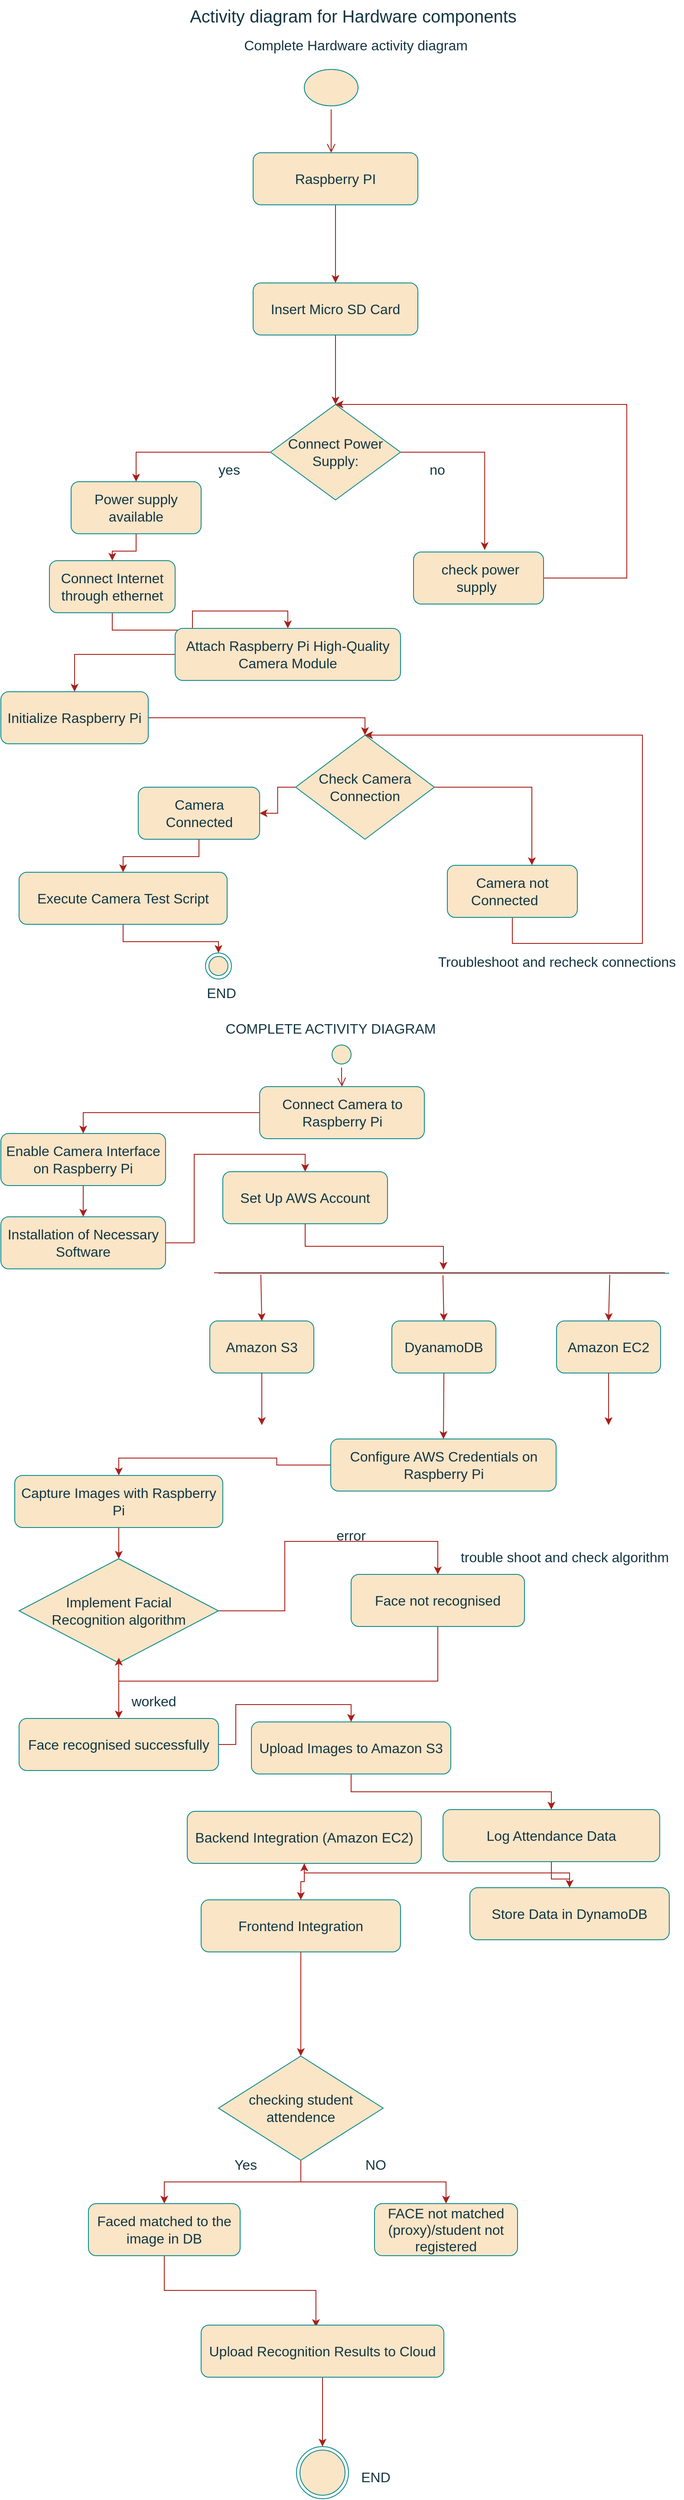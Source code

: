 <mxfile version="22.1.21" type="device">
  <diagram name="Page-1" id="PKnbfGDvdImAzm3Tz3j7">
    <mxGraphModel dx="1036" dy="606" grid="0" gridSize="10" guides="1" tooltips="1" connect="1" arrows="1" fold="1" page="1" pageScale="1" pageWidth="827" pageHeight="1169" background="#ffffff" math="0" shadow="0">
      <root>
        <mxCell id="0" />
        <mxCell id="1" parent="0" />
        <mxCell id="D8XOkA7cvgEgh_rD4I0m-1" value="" style="ellipse;html=1;shape=startState;fillColor=#FAE5C7;strokeColor=#0F8B8D;labelBackgroundColor=none;fontColor=#143642;fontFamily=Helvetica;fontSize=16;" parent="1" vertex="1">
          <mxGeometry x="374" y="76" width="70" height="50" as="geometry" />
        </mxCell>
        <mxCell id="D8XOkA7cvgEgh_rD4I0m-2" value="" style="edgeStyle=orthogonalEdgeStyle;html=1;verticalAlign=bottom;endArrow=open;endSize=8;strokeColor=#A8201A;rounded=0;labelBackgroundColor=none;fontColor=default;fontFamily=Helvetica;fontSize=16;" parent="1" source="D8XOkA7cvgEgh_rD4I0m-1" edge="1">
          <mxGeometry relative="1" as="geometry">
            <mxPoint x="409" y="176" as="targetPoint" />
          </mxGeometry>
        </mxCell>
        <mxCell id="D8XOkA7cvgEgh_rD4I0m-3" value="&lt;font style=&quot;font-size: 20px;&quot;&gt;Activity diagram for Hardware components&lt;/font&gt;" style="text;html=1;align=center;verticalAlign=middle;resizable=0;points=[];autosize=1;strokeColor=none;fillColor=none;labelBackgroundColor=none;fontColor=#143642;fontFamily=Helvetica;fontSize=16;" parent="1" vertex="1">
          <mxGeometry x="236.5" width="395" height="36" as="geometry" />
        </mxCell>
        <mxCell id="D8XOkA7cvgEgh_rD4I0m-6" style="edgeStyle=orthogonalEdgeStyle;rounded=0;orthogonalLoop=1;jettySize=auto;html=1;entryX=0.5;entryY=0;entryDx=0;entryDy=0;labelBackgroundColor=none;strokeColor=#A8201A;fontColor=default;fontFamily=Helvetica;fontSize=16;" parent="1" source="D8XOkA7cvgEgh_rD4I0m-4" target="D8XOkA7cvgEgh_rD4I0m-5" edge="1">
          <mxGeometry relative="1" as="geometry" />
        </mxCell>
        <mxCell id="D8XOkA7cvgEgh_rD4I0m-4" value="Raspberry PI" style="rounded=1;whiteSpace=wrap;html=1;labelBackgroundColor=none;fillColor=#FAE5C7;strokeColor=#0F8B8D;fontColor=#143642;fontFamily=Helvetica;fontSize=16;" parent="1" vertex="1">
          <mxGeometry x="319" y="176" width="190" height="60" as="geometry" />
        </mxCell>
        <mxCell id="D8XOkA7cvgEgh_rD4I0m-8" style="edgeStyle=orthogonalEdgeStyle;rounded=0;orthogonalLoop=1;jettySize=auto;html=1;entryX=0.5;entryY=0;entryDx=0;entryDy=0;labelBackgroundColor=none;strokeColor=#A8201A;fontColor=default;fontFamily=Helvetica;fontSize=16;" parent="1" source="D8XOkA7cvgEgh_rD4I0m-5" target="D8XOkA7cvgEgh_rD4I0m-9" edge="1">
          <mxGeometry relative="1" as="geometry">
            <mxPoint x="414" y="456" as="targetPoint" />
          </mxGeometry>
        </mxCell>
        <mxCell id="D8XOkA7cvgEgh_rD4I0m-5" value="Insert Micro SD Card" style="rounded=1;whiteSpace=wrap;html=1;labelBackgroundColor=none;fillColor=#FAE5C7;strokeColor=#0F8B8D;fontColor=#143642;fontFamily=Helvetica;fontSize=16;" parent="1" vertex="1">
          <mxGeometry x="319" y="326" width="190" height="60" as="geometry" />
        </mxCell>
        <mxCell id="D8XOkA7cvgEgh_rD4I0m-12" style="edgeStyle=orthogonalEdgeStyle;rounded=0;orthogonalLoop=1;jettySize=auto;html=1;entryX=0.5;entryY=0;entryDx=0;entryDy=0;labelBackgroundColor=none;strokeColor=#A8201A;fontColor=default;fontFamily=Helvetica;fontSize=16;" parent="1" source="D8XOkA7cvgEgh_rD4I0m-9" target="D8XOkA7cvgEgh_rD4I0m-10" edge="1">
          <mxGeometry relative="1" as="geometry">
            <mxPoint x="229" y="626" as="targetPoint" />
          </mxGeometry>
        </mxCell>
        <mxCell id="D8XOkA7cvgEgh_rD4I0m-13" style="edgeStyle=orthogonalEdgeStyle;rounded=0;orthogonalLoop=1;jettySize=auto;html=1;entryX=0.547;entryY=-0.037;entryDx=0;entryDy=0;entryPerimeter=0;labelBackgroundColor=none;strokeColor=#A8201A;fontColor=default;fontFamily=Helvetica;fontSize=16;" parent="1" source="D8XOkA7cvgEgh_rD4I0m-9" target="D8XOkA7cvgEgh_rD4I0m-11" edge="1">
          <mxGeometry relative="1" as="geometry" />
        </mxCell>
        <mxCell id="D8XOkA7cvgEgh_rD4I0m-9" value="Connect Power Supply:" style="rhombus;whiteSpace=wrap;html=1;labelBackgroundColor=none;fillColor=#FAE5C7;strokeColor=#0F8B8D;fontColor=#143642;fontFamily=Helvetica;fontSize=16;" parent="1" vertex="1">
          <mxGeometry x="339" y="466" width="150" height="110" as="geometry" />
        </mxCell>
        <mxCell id="D8XOkA7cvgEgh_rD4I0m-17" style="edgeStyle=orthogonalEdgeStyle;rounded=0;orthogonalLoop=1;jettySize=auto;html=1;entryX=0.5;entryY=0;entryDx=0;entryDy=0;labelBackgroundColor=none;strokeColor=#A8201A;fontColor=default;fontFamily=Helvetica;fontSize=16;" parent="1" source="D8XOkA7cvgEgh_rD4I0m-10" target="D8XOkA7cvgEgh_rD4I0m-16" edge="1">
          <mxGeometry relative="1" as="geometry" />
        </mxCell>
        <mxCell id="D8XOkA7cvgEgh_rD4I0m-10" value="Power supply available" style="rounded=1;whiteSpace=wrap;html=1;labelBackgroundColor=none;fillColor=#FAE5C7;strokeColor=#0F8B8D;fontColor=#143642;fontFamily=Helvetica;fontSize=16;" parent="1" vertex="1">
          <mxGeometry x="109" y="555" width="150" height="60" as="geometry" />
        </mxCell>
        <mxCell id="D8XOkA7cvgEgh_rD4I0m-18" style="edgeStyle=orthogonalEdgeStyle;rounded=0;orthogonalLoop=1;jettySize=auto;html=1;entryX=0.5;entryY=0;entryDx=0;entryDy=0;labelBackgroundColor=none;strokeColor=#A8201A;fontColor=default;fontFamily=Helvetica;fontSize=16;" parent="1" source="D8XOkA7cvgEgh_rD4I0m-11" target="D8XOkA7cvgEgh_rD4I0m-9" edge="1">
          <mxGeometry relative="1" as="geometry">
            <mxPoint x="749" y="396" as="targetPoint" />
            <Array as="points">
              <mxPoint x="750" y="666" />
              <mxPoint x="750" y="466" />
            </Array>
          </mxGeometry>
        </mxCell>
        <mxCell id="D8XOkA7cvgEgh_rD4I0m-11" value="&amp;nbsp;check power supply&amp;nbsp;" style="rounded=1;whiteSpace=wrap;html=1;labelBackgroundColor=none;fillColor=#FAE5C7;strokeColor=#0F8B8D;fontColor=#143642;fontFamily=Helvetica;fontSize=16;" parent="1" vertex="1">
          <mxGeometry x="504" y="636" width="150" height="60" as="geometry" />
        </mxCell>
        <mxCell id="D8XOkA7cvgEgh_rD4I0m-14" value="yes" style="text;html=1;align=center;verticalAlign=middle;resizable=0;points=[];autosize=1;strokeColor=none;fillColor=none;labelBackgroundColor=none;fontColor=#143642;fontFamily=Helvetica;fontSize=16;" parent="1" vertex="1">
          <mxGeometry x="269" y="525" width="43" height="31" as="geometry" />
        </mxCell>
        <mxCell id="D8XOkA7cvgEgh_rD4I0m-15" value="no" style="text;html=1;align=center;verticalAlign=middle;resizable=0;points=[];autosize=1;strokeColor=none;fillColor=none;labelBackgroundColor=none;fontColor=#143642;fontFamily=Helvetica;fontSize=16;" parent="1" vertex="1">
          <mxGeometry x="513" y="525" width="36" height="31" as="geometry" />
        </mxCell>
        <mxCell id="D8XOkA7cvgEgh_rD4I0m-20" style="edgeStyle=orthogonalEdgeStyle;rounded=0;orthogonalLoop=1;jettySize=auto;html=1;entryX=0.5;entryY=0;entryDx=0;entryDy=0;labelBackgroundColor=none;strokeColor=#A8201A;fontColor=default;fontFamily=Helvetica;fontSize=16;" parent="1" source="D8XOkA7cvgEgh_rD4I0m-16" target="D8XOkA7cvgEgh_rD4I0m-19" edge="1">
          <mxGeometry relative="1" as="geometry" />
        </mxCell>
        <mxCell id="D8XOkA7cvgEgh_rD4I0m-16" value="Connect Internet through ethernet" style="rounded=1;whiteSpace=wrap;html=1;labelBackgroundColor=none;fillColor=#FAE5C7;strokeColor=#0F8B8D;fontColor=#143642;fontFamily=Helvetica;fontSize=16;" parent="1" vertex="1">
          <mxGeometry x="84" y="646" width="145" height="60" as="geometry" />
        </mxCell>
        <mxCell id="D8XOkA7cvgEgh_rD4I0m-22" style="edgeStyle=orthogonalEdgeStyle;rounded=0;orthogonalLoop=1;jettySize=auto;html=1;labelBackgroundColor=none;strokeColor=#A8201A;fontColor=default;fontFamily=Helvetica;fontSize=16;" parent="1" source="D8XOkA7cvgEgh_rD4I0m-19" target="D8XOkA7cvgEgh_rD4I0m-21" edge="1">
          <mxGeometry relative="1" as="geometry" />
        </mxCell>
        <mxCell id="D8XOkA7cvgEgh_rD4I0m-19" value="Attach Raspberry Pi High-Quality Camera Module" style="rounded=1;whiteSpace=wrap;html=1;labelBackgroundColor=none;fillColor=#FAE5C7;strokeColor=#0F8B8D;fontColor=#143642;fontFamily=Helvetica;fontSize=16;" parent="1" vertex="1">
          <mxGeometry x="229" y="724" width="260" height="60" as="geometry" />
        </mxCell>
        <mxCell id="D8XOkA7cvgEgh_rD4I0m-24" style="edgeStyle=orthogonalEdgeStyle;rounded=0;orthogonalLoop=1;jettySize=auto;html=1;entryX=0.5;entryY=0;entryDx=0;entryDy=0;labelBackgroundColor=none;strokeColor=#A8201A;fontColor=default;fontFamily=Helvetica;fontSize=16;" parent="1" source="D8XOkA7cvgEgh_rD4I0m-21" target="D8XOkA7cvgEgh_rD4I0m-23" edge="1">
          <mxGeometry relative="1" as="geometry" />
        </mxCell>
        <mxCell id="D8XOkA7cvgEgh_rD4I0m-21" value="Initialize Raspberry Pi" style="rounded=1;whiteSpace=wrap;html=1;labelBackgroundColor=none;fillColor=#FAE5C7;strokeColor=#0F8B8D;fontColor=#143642;fontFamily=Helvetica;fontSize=16;" parent="1" vertex="1">
          <mxGeometry x="28" y="797" width="170" height="60" as="geometry" />
        </mxCell>
        <mxCell id="D8XOkA7cvgEgh_rD4I0m-27" style="edgeStyle=orthogonalEdgeStyle;rounded=0;orthogonalLoop=1;jettySize=auto;html=1;labelBackgroundColor=none;strokeColor=#A8201A;fontColor=default;fontFamily=Helvetica;fontSize=16;" parent="1" source="D8XOkA7cvgEgh_rD4I0m-23" target="D8XOkA7cvgEgh_rD4I0m-25" edge="1">
          <mxGeometry relative="1" as="geometry" />
        </mxCell>
        <mxCell id="D8XOkA7cvgEgh_rD4I0m-28" style="edgeStyle=orthogonalEdgeStyle;rounded=0;orthogonalLoop=1;jettySize=auto;html=1;entryX=0.65;entryY=-0.003;entryDx=0;entryDy=0;entryPerimeter=0;labelBackgroundColor=none;strokeColor=#A8201A;fontColor=default;fontFamily=Helvetica;fontSize=16;" parent="1" source="D8XOkA7cvgEgh_rD4I0m-23" target="D8XOkA7cvgEgh_rD4I0m-26" edge="1">
          <mxGeometry relative="1" as="geometry" />
        </mxCell>
        <mxCell id="D8XOkA7cvgEgh_rD4I0m-23" value="Check Camera Connection" style="rhombus;whiteSpace=wrap;html=1;labelBackgroundColor=none;fillColor=#FAE5C7;strokeColor=#0F8B8D;fontColor=#143642;fontFamily=Helvetica;fontSize=16;" parent="1" vertex="1">
          <mxGeometry x="368" y="847" width="160" height="120" as="geometry" />
        </mxCell>
        <mxCell id="D8XOkA7cvgEgh_rD4I0m-32" style="edgeStyle=orthogonalEdgeStyle;rounded=0;orthogonalLoop=1;jettySize=auto;html=1;entryX=0.5;entryY=0;entryDx=0;entryDy=0;labelBackgroundColor=none;strokeColor=#A8201A;fontColor=default;fontFamily=Helvetica;fontSize=16;" parent="1" source="D8XOkA7cvgEgh_rD4I0m-25" target="D8XOkA7cvgEgh_rD4I0m-31" edge="1">
          <mxGeometry relative="1" as="geometry" />
        </mxCell>
        <mxCell id="D8XOkA7cvgEgh_rD4I0m-25" value="Camera Connected" style="rounded=1;whiteSpace=wrap;html=1;labelBackgroundColor=none;fillColor=#FAE5C7;strokeColor=#0F8B8D;fontColor=#143642;fontFamily=Helvetica;fontSize=16;" parent="1" vertex="1">
          <mxGeometry x="186.5" y="907" width="140" height="60" as="geometry" />
        </mxCell>
        <mxCell id="D8XOkA7cvgEgh_rD4I0m-29" style="edgeStyle=orthogonalEdgeStyle;rounded=0;orthogonalLoop=1;jettySize=auto;html=1;entryX=0.5;entryY=0;entryDx=0;entryDy=0;exitX=1;exitY=0.5;exitDx=0;exitDy=0;labelBackgroundColor=none;strokeColor=#A8201A;fontColor=default;fontFamily=Helvetica;fontSize=16;" parent="1" source="D8XOkA7cvgEgh_rD4I0m-26" target="D8XOkA7cvgEgh_rD4I0m-23" edge="1">
          <mxGeometry relative="1" as="geometry">
            <mxPoint x="758" y="897" as="targetPoint" />
            <Array as="points">
              <mxPoint x="618" y="1027" />
              <mxPoint x="618" y="1087" />
              <mxPoint x="768" y="1087" />
              <mxPoint x="768" y="847" />
            </Array>
          </mxGeometry>
        </mxCell>
        <mxCell id="D8XOkA7cvgEgh_rD4I0m-26" value="Camera not Connected&lt;span style=&quot;font-size: 16px;&quot;&gt;&lt;span style=&quot;white-space: pre; font-size: 16px;&quot;&gt;&amp;nbsp;&amp;nbsp;&amp;nbsp;&amp;nbsp;&lt;/span&gt;&lt;/span&gt;" style="rounded=1;whiteSpace=wrap;html=1;labelBackgroundColor=none;fillColor=#FAE5C7;strokeColor=#0F8B8D;fontColor=#143642;fontFamily=Helvetica;fontSize=16;" parent="1" vertex="1">
          <mxGeometry x="543" y="997" width="150" height="60" as="geometry" />
        </mxCell>
        <mxCell id="D8XOkA7cvgEgh_rD4I0m-30" value="Troubleshoot and recheck connections" style="text;html=1;align=center;verticalAlign=middle;resizable=0;points=[];autosize=1;strokeColor=none;fillColor=none;labelBackgroundColor=none;fontColor=#143642;fontFamily=Helvetica;fontSize=16;" parent="1" vertex="1">
          <mxGeometry x="523" y="1092" width="292" height="31" as="geometry" />
        </mxCell>
        <mxCell id="D8XOkA7cvgEgh_rD4I0m-34" style="edgeStyle=orthogonalEdgeStyle;rounded=0;orthogonalLoop=1;jettySize=auto;html=1;entryX=0.5;entryY=0;entryDx=0;entryDy=0;labelBackgroundColor=none;strokeColor=#A8201A;fontColor=default;fontFamily=Helvetica;fontSize=16;" parent="1" source="D8XOkA7cvgEgh_rD4I0m-31" target="D8XOkA7cvgEgh_rD4I0m-33" edge="1">
          <mxGeometry relative="1" as="geometry" />
        </mxCell>
        <mxCell id="D8XOkA7cvgEgh_rD4I0m-31" value="Execute Camera Test Script" style="rounded=1;whiteSpace=wrap;html=1;labelBackgroundColor=none;fillColor=#FAE5C7;strokeColor=#0F8B8D;fontColor=#143642;fontFamily=Helvetica;fontSize=16;" parent="1" vertex="1">
          <mxGeometry x="49" y="1005" width="240" height="60" as="geometry" />
        </mxCell>
        <mxCell id="D8XOkA7cvgEgh_rD4I0m-33" value="" style="ellipse;html=1;shape=endState;fillColor=#FAE5C7;strokeColor=#0F8B8D;labelBackgroundColor=none;fontColor=#143642;fontFamily=Helvetica;fontSize=16;" parent="1" vertex="1">
          <mxGeometry x="264" y="1098" width="30" height="30" as="geometry" />
        </mxCell>
        <mxCell id="D8XOkA7cvgEgh_rD4I0m-35" value="END" style="text;html=1;align=center;verticalAlign=middle;resizable=0;points=[];autosize=1;strokeColor=none;fillColor=none;labelBackgroundColor=none;fontColor=#143642;fontFamily=Helvetica;fontSize=16;" parent="1" vertex="1">
          <mxGeometry x="256" y="1128" width="52" height="31" as="geometry" />
        </mxCell>
        <mxCell id="D8XOkA7cvgEgh_rD4I0m-37" value="Complete Hardware activity diagram&lt;br style=&quot;font-size: 16px;&quot;&gt;" style="text;html=1;align=center;verticalAlign=middle;resizable=0;points=[];autosize=1;strokeColor=none;fillColor=none;labelBackgroundColor=none;fontColor=#143642;fontFamily=Helvetica;fontSize=16;" parent="1" vertex="1">
          <mxGeometry x="299" y="36" width="276" height="31" as="geometry" />
        </mxCell>
        <mxCell id="D8XOkA7cvgEgh_rD4I0m-39" value="&lt;font style=&quot;font-size: 16px;&quot;&gt;COMPLETE ACTIVITY DIAGRAM&lt;/font&gt;" style="text;html=1;align=center;verticalAlign=middle;resizable=0;points=[];autosize=1;strokeColor=none;fillColor=none;labelBackgroundColor=none;fontColor=#143642;fontFamily=Helvetica;fontSize=16;" parent="1" vertex="1">
          <mxGeometry x="278" y="1169" width="260" height="31" as="geometry" />
        </mxCell>
        <mxCell id="D8XOkA7cvgEgh_rD4I0m-41" value="" style="ellipse;html=1;shape=startState;fillColor=#FAE5C7;strokeColor=#0F8B8D;labelBackgroundColor=none;fontColor=#143642;fontFamily=Helvetica;fontSize=16;" parent="1" vertex="1">
          <mxGeometry x="406" y="1200" width="30" height="30" as="geometry" />
        </mxCell>
        <mxCell id="D8XOkA7cvgEgh_rD4I0m-42" value="" style="edgeStyle=orthogonalEdgeStyle;html=1;verticalAlign=bottom;endArrow=open;endSize=8;strokeColor=#A8201A;rounded=0;entryX=0.5;entryY=0;entryDx=0;entryDy=0;labelBackgroundColor=none;fontColor=default;fontFamily=Helvetica;fontSize=16;" parent="1" source="D8XOkA7cvgEgh_rD4I0m-41" target="D8XOkA7cvgEgh_rD4I0m-46" edge="1">
          <mxGeometry relative="1" as="geometry">
            <mxPoint x="421" y="1290" as="targetPoint" />
          </mxGeometry>
        </mxCell>
        <mxCell id="D8XOkA7cvgEgh_rD4I0m-48" style="edgeStyle=orthogonalEdgeStyle;rounded=0;orthogonalLoop=1;jettySize=auto;html=1;entryX=0.5;entryY=0;entryDx=0;entryDy=0;labelBackgroundColor=none;strokeColor=#A8201A;fontColor=default;fontFamily=Helvetica;fontSize=16;" parent="1" source="D8XOkA7cvgEgh_rD4I0m-46" target="D8XOkA7cvgEgh_rD4I0m-47" edge="1">
          <mxGeometry relative="1" as="geometry" />
        </mxCell>
        <mxCell id="D8XOkA7cvgEgh_rD4I0m-46" value="Connect Camera to Raspberry Pi" style="rounded=1;whiteSpace=wrap;html=1;labelBackgroundColor=none;fillColor=#FAE5C7;strokeColor=#0F8B8D;fontColor=#143642;fontFamily=Helvetica;fontSize=16;" parent="1" vertex="1">
          <mxGeometry x="326.5" y="1252" width="190" height="60" as="geometry" />
        </mxCell>
        <mxCell id="D8XOkA7cvgEgh_rD4I0m-50" style="edgeStyle=orthogonalEdgeStyle;rounded=0;orthogonalLoop=1;jettySize=auto;html=1;entryX=0.5;entryY=0;entryDx=0;entryDy=0;labelBackgroundColor=none;strokeColor=#A8201A;fontColor=default;fontFamily=Helvetica;fontSize=16;" parent="1" source="D8XOkA7cvgEgh_rD4I0m-47" target="D8XOkA7cvgEgh_rD4I0m-49" edge="1">
          <mxGeometry relative="1" as="geometry" />
        </mxCell>
        <mxCell id="D8XOkA7cvgEgh_rD4I0m-47" value="Enable Camera Interface on Raspberry Pi" style="rounded=1;whiteSpace=wrap;html=1;labelBackgroundColor=none;fillColor=#FAE5C7;strokeColor=#0F8B8D;fontColor=#143642;fontFamily=Helvetica;fontSize=16;" parent="1" vertex="1">
          <mxGeometry x="28" y="1306" width="190" height="60" as="geometry" />
        </mxCell>
        <mxCell id="D8XOkA7cvgEgh_rD4I0m-52" style="edgeStyle=orthogonalEdgeStyle;rounded=0;orthogonalLoop=1;jettySize=auto;html=1;entryX=0.5;entryY=0;entryDx=0;entryDy=0;labelBackgroundColor=none;strokeColor=#A8201A;fontColor=default;fontFamily=Helvetica;fontSize=16;" parent="1" source="D8XOkA7cvgEgh_rD4I0m-49" target="D8XOkA7cvgEgh_rD4I0m-51" edge="1">
          <mxGeometry relative="1" as="geometry" />
        </mxCell>
        <mxCell id="D8XOkA7cvgEgh_rD4I0m-49" value="Installation of Necessary Software" style="rounded=1;whiteSpace=wrap;html=1;labelBackgroundColor=none;fillColor=#FAE5C7;strokeColor=#0F8B8D;fontColor=#143642;fontFamily=Helvetica;fontSize=16;" parent="1" vertex="1">
          <mxGeometry x="28" y="1402" width="190" height="60" as="geometry" />
        </mxCell>
        <mxCell id="D8XOkA7cvgEgh_rD4I0m-57" style="edgeStyle=orthogonalEdgeStyle;rounded=0;orthogonalLoop=1;jettySize=auto;html=1;entryX=0.499;entryY=0.1;entryDx=0;entryDy=0;entryPerimeter=0;labelBackgroundColor=none;strokeColor=#A8201A;fontColor=default;fontFamily=Helvetica;fontSize=16;" parent="1" source="D8XOkA7cvgEgh_rD4I0m-51" target="D8XOkA7cvgEgh_rD4I0m-56" edge="1">
          <mxGeometry relative="1" as="geometry" />
        </mxCell>
        <mxCell id="D8XOkA7cvgEgh_rD4I0m-51" value="Set Up AWS Account" style="rounded=1;whiteSpace=wrap;html=1;labelBackgroundColor=none;fillColor=#FAE5C7;strokeColor=#0F8B8D;fontColor=#143642;fontFamily=Helvetica;fontSize=16;" parent="1" vertex="1">
          <mxGeometry x="284" y="1350" width="190" height="60" as="geometry" />
        </mxCell>
        <mxCell id="D8XOkA7cvgEgh_rD4I0m-56" value="" style="line;strokeWidth=1;rotatable=0;dashed=0;labelPosition=right;align=left;verticalAlign=middle;spacingTop=0;spacingLeft=6;points=[];portConstraint=eastwest;labelBackgroundColor=none;fillColor=#FAE5C7;strokeColor=#0F8B8D;fontColor=#143642;fontFamily=Helvetica;fontSize=16;" parent="1" vertex="1">
          <mxGeometry x="279" y="1462" width="520" height="10" as="geometry" />
        </mxCell>
        <mxCell id="D8XOkA7cvgEgh_rD4I0m-58" value="" style="endArrow=classic;html=1;rounded=0;exitX=0.094;exitY=0.66;exitDx=0;exitDy=0;exitPerimeter=0;labelBackgroundColor=none;strokeColor=#A8201A;fontColor=default;fontFamily=Helvetica;fontSize=16;" parent="1" source="D8XOkA7cvgEgh_rD4I0m-56" edge="1">
          <mxGeometry width="50" height="50" relative="1" as="geometry">
            <mxPoint x="269" y="1572" as="sourcePoint" />
            <mxPoint x="329" y="1522" as="targetPoint" />
          </mxGeometry>
        </mxCell>
        <mxCell id="D8XOkA7cvgEgh_rD4I0m-59" value="Amazon S3" style="rounded=1;whiteSpace=wrap;html=1;labelBackgroundColor=none;fillColor=#FAE5C7;strokeColor=#0F8B8D;fontColor=#143642;fontFamily=Helvetica;fontSize=16;" parent="1" vertex="1">
          <mxGeometry x="269" y="1522" width="120" height="60" as="geometry" />
        </mxCell>
        <mxCell id="D8XOkA7cvgEgh_rD4I0m-60" value="" style="endArrow=classic;html=1;rounded=0;exitX=0.498;exitY=0.74;exitDx=0;exitDy=0;exitPerimeter=0;entryX=0.5;entryY=0;entryDx=0;entryDy=0;labelBackgroundColor=none;strokeColor=#A8201A;fontColor=default;fontFamily=Helvetica;fontSize=16;" parent="1" source="D8XOkA7cvgEgh_rD4I0m-56" target="D8XOkA7cvgEgh_rD4I0m-61" edge="1">
          <mxGeometry width="50" height="50" relative="1" as="geometry">
            <mxPoint x="529" y="1492" as="sourcePoint" />
            <mxPoint x="538" y="1522" as="targetPoint" />
          </mxGeometry>
        </mxCell>
        <mxCell id="D8XOkA7cvgEgh_rD4I0m-61" value="DyanamoDB" style="rounded=1;whiteSpace=wrap;html=1;labelBackgroundColor=none;fillColor=#FAE5C7;strokeColor=#0F8B8D;fontColor=#143642;fontFamily=Helvetica;fontSize=16;" parent="1" vertex="1">
          <mxGeometry x="479" y="1522" width="120" height="60" as="geometry" />
        </mxCell>
        <mxCell id="D8XOkA7cvgEgh_rD4I0m-63" value="" style="endArrow=classic;html=1;rounded=0;exitX=0.868;exitY=0.66;exitDx=0;exitDy=0;exitPerimeter=0;entryX=0.5;entryY=0;entryDx=0;entryDy=0;labelBackgroundColor=none;strokeColor=#A8201A;fontColor=default;fontFamily=Helvetica;fontSize=16;" parent="1" source="D8XOkA7cvgEgh_rD4I0m-56" target="D8XOkA7cvgEgh_rD4I0m-64" edge="1">
          <mxGeometry width="50" height="50" relative="1" as="geometry">
            <mxPoint x="739" y="1542" as="sourcePoint" />
            <mxPoint x="724" y="1522" as="targetPoint" />
          </mxGeometry>
        </mxCell>
        <mxCell id="D8XOkA7cvgEgh_rD4I0m-64" value="Amazon EC2 " style="rounded=1;whiteSpace=wrap;html=1;labelBackgroundColor=none;fillColor=#FAE5C7;strokeColor=#0F8B8D;fontColor=#143642;fontFamily=Helvetica;fontSize=16;" parent="1" vertex="1">
          <mxGeometry x="669" y="1522" width="120" height="60" as="geometry" />
        </mxCell>
        <mxCell id="D8XOkA7cvgEgh_rD4I0m-66" value="" style="endArrow=classic;html=1;rounded=0;exitX=0.5;exitY=1;exitDx=0;exitDy=0;labelBackgroundColor=none;strokeColor=#A8201A;fontColor=default;fontFamily=Helvetica;fontSize=16;" parent="1" source="D8XOkA7cvgEgh_rD4I0m-59" edge="1">
          <mxGeometry width="50" height="50" relative="1" as="geometry">
            <mxPoint x="289" y="1682" as="sourcePoint" />
            <mxPoint x="329" y="1642" as="targetPoint" />
          </mxGeometry>
        </mxCell>
        <mxCell id="D8XOkA7cvgEgh_rD4I0m-67" value="" style="endArrow=classic;html=1;rounded=0;exitX=0.5;exitY=1;exitDx=0;exitDy=0;labelBackgroundColor=none;strokeColor=#A8201A;fontColor=default;fontFamily=Helvetica;fontSize=16;entryX=0.5;entryY=0;entryDx=0;entryDy=0;" parent="1" source="D8XOkA7cvgEgh_rD4I0m-61" edge="1" target="D8XOkA7cvgEgh_rD4I0m-71">
          <mxGeometry width="50" height="50" relative="1" as="geometry">
            <mxPoint x="559" y="1662" as="sourcePoint" />
            <mxPoint x="539" y="1642" as="targetPoint" />
          </mxGeometry>
        </mxCell>
        <mxCell id="D8XOkA7cvgEgh_rD4I0m-68" value="" style="endArrow=classic;html=1;rounded=0;exitX=0.5;exitY=1;exitDx=0;exitDy=0;labelBackgroundColor=none;strokeColor=#A8201A;fontColor=default;fontFamily=Helvetica;fontSize=16;" parent="1" source="D8XOkA7cvgEgh_rD4I0m-64" edge="1">
          <mxGeometry width="50" height="50" relative="1" as="geometry">
            <mxPoint x="739" y="1632" as="sourcePoint" />
            <mxPoint x="729" y="1642" as="targetPoint" />
          </mxGeometry>
        </mxCell>
        <mxCell id="D8XOkA7cvgEgh_rD4I0m-69" value="" style="endArrow=none;html=1;rounded=0;labelBackgroundColor=none;strokeColor=#A8201A;fontColor=default;fontFamily=Helvetica;fontSize=16;" parent="1" edge="1">
          <mxGeometry width="50" height="50" relative="1" as="geometry">
            <mxPoint x="274" y="1466.5" as="sourcePoint" />
            <mxPoint x="794" y="1466.5" as="targetPoint" />
          </mxGeometry>
        </mxCell>
        <mxCell id="D8XOkA7cvgEgh_rD4I0m-74" style="edgeStyle=orthogonalEdgeStyle;rounded=0;orthogonalLoop=1;jettySize=auto;html=1;entryX=0.5;entryY=0;entryDx=0;entryDy=0;labelBackgroundColor=none;strokeColor=#A8201A;fontColor=default;fontFamily=Helvetica;fontSize=16;" parent="1" source="D8XOkA7cvgEgh_rD4I0m-71" target="D8XOkA7cvgEgh_rD4I0m-73" edge="1">
          <mxGeometry relative="1" as="geometry" />
        </mxCell>
        <mxCell id="D8XOkA7cvgEgh_rD4I0m-71" value="Configure AWS Credentials on Raspberry Pi" style="rounded=1;whiteSpace=wrap;html=1;labelBackgroundColor=none;fillColor=#FAE5C7;strokeColor=#0F8B8D;fontColor=#143642;fontFamily=Helvetica;fontSize=16;" parent="1" vertex="1">
          <mxGeometry x="408.5" y="1658" width="260" height="60" as="geometry" />
        </mxCell>
        <mxCell id="D8XOkA7cvgEgh_rD4I0m-76" style="edgeStyle=orthogonalEdgeStyle;rounded=0;orthogonalLoop=1;jettySize=auto;html=1;entryX=0.5;entryY=0;entryDx=0;entryDy=0;labelBackgroundColor=none;strokeColor=#A8201A;fontColor=default;fontFamily=Helvetica;fontSize=16;" parent="1" source="D8XOkA7cvgEgh_rD4I0m-73" target="D8XOkA7cvgEgh_rD4I0m-75" edge="1">
          <mxGeometry relative="1" as="geometry" />
        </mxCell>
        <mxCell id="D8XOkA7cvgEgh_rD4I0m-73" value="Capture Images with Raspberry Pi" style="rounded=1;whiteSpace=wrap;html=1;labelBackgroundColor=none;fillColor=#FAE5C7;strokeColor=#0F8B8D;fontColor=#143642;fontFamily=Helvetica;fontSize=16;" parent="1" vertex="1">
          <mxGeometry x="44" y="1700" width="240" height="60" as="geometry" />
        </mxCell>
        <mxCell id="D8XOkA7cvgEgh_rD4I0m-80" style="edgeStyle=orthogonalEdgeStyle;rounded=0;orthogonalLoop=1;jettySize=auto;html=1;entryX=0.5;entryY=0;entryDx=0;entryDy=0;labelBackgroundColor=none;strokeColor=#A8201A;fontColor=default;fontFamily=Helvetica;fontSize=16;" parent="1" source="D8XOkA7cvgEgh_rD4I0m-75" target="D8XOkA7cvgEgh_rD4I0m-77" edge="1">
          <mxGeometry relative="1" as="geometry" />
        </mxCell>
        <mxCell id="D8XOkA7cvgEgh_rD4I0m-82" style="edgeStyle=orthogonalEdgeStyle;rounded=0;orthogonalLoop=1;jettySize=auto;html=1;entryX=0.5;entryY=0;entryDx=0;entryDy=0;labelBackgroundColor=none;strokeColor=#A8201A;fontColor=default;fontFamily=Helvetica;fontSize=16;" parent="1" source="D8XOkA7cvgEgh_rD4I0m-75" target="D8XOkA7cvgEgh_rD4I0m-81" edge="1">
          <mxGeometry relative="1" as="geometry" />
        </mxCell>
        <mxCell id="D8XOkA7cvgEgh_rD4I0m-75" value="Implement Facial Recognition&amp;nbsp;algorithm" style="rhombus;whiteSpace=wrap;html=1;labelBackgroundColor=none;fillColor=#FAE5C7;strokeColor=#0F8B8D;fontColor=#143642;fontFamily=Helvetica;fontSize=16;" parent="1" vertex="1">
          <mxGeometry x="49" y="1796" width="230" height="120" as="geometry" />
        </mxCell>
        <mxCell id="D8XOkA7cvgEgh_rD4I0m-88" style="edgeStyle=orthogonalEdgeStyle;rounded=0;orthogonalLoop=1;jettySize=auto;html=1;entryX=0.5;entryY=0;entryDx=0;entryDy=0;labelBackgroundColor=none;strokeColor=#A8201A;fontColor=default;fontFamily=Helvetica;fontSize=16;" parent="1" source="D8XOkA7cvgEgh_rD4I0m-77" target="D8XOkA7cvgEgh_rD4I0m-87" edge="1">
          <mxGeometry relative="1" as="geometry" />
        </mxCell>
        <mxCell id="D8XOkA7cvgEgh_rD4I0m-77" value="Face recognised successfully" style="rounded=1;whiteSpace=wrap;html=1;labelBackgroundColor=none;fillColor=#FAE5C7;strokeColor=#0F8B8D;fontColor=#143642;fontFamily=Helvetica;fontSize=16;" parent="1" vertex="1">
          <mxGeometry x="49" y="1980" width="230" height="60" as="geometry" />
        </mxCell>
        <mxCell id="D8XOkA7cvgEgh_rD4I0m-85" style="edgeStyle=orthogonalEdgeStyle;rounded=0;orthogonalLoop=1;jettySize=auto;html=1;labelBackgroundColor=none;strokeColor=#A8201A;fontColor=default;fontFamily=Helvetica;fontSize=16;" parent="1" source="D8XOkA7cvgEgh_rD4I0m-81" edge="1">
          <mxGeometry relative="1" as="geometry">
            <mxPoint x="164" y="1910" as="targetPoint" />
            <Array as="points">
              <mxPoint x="532" y="1937" />
              <mxPoint x="164" y="1937" />
            </Array>
          </mxGeometry>
        </mxCell>
        <mxCell id="D8XOkA7cvgEgh_rD4I0m-81" value="Face not recognised" style="rounded=1;whiteSpace=wrap;html=1;labelBackgroundColor=none;fillColor=#FAE5C7;strokeColor=#0F8B8D;fontColor=#143642;fontFamily=Helvetica;fontSize=16;" parent="1" vertex="1">
          <mxGeometry x="432" y="1814" width="200" height="60" as="geometry" />
        </mxCell>
        <mxCell id="D8XOkA7cvgEgh_rD4I0m-83" value="worked" style="text;html=1;align=center;verticalAlign=middle;resizable=0;points=[];autosize=1;strokeColor=none;fillColor=none;labelBackgroundColor=none;fontColor=#143642;fontFamily=Helvetica;fontSize=16;" parent="1" vertex="1">
          <mxGeometry x="168.5" y="1944" width="70" height="31" as="geometry" />
        </mxCell>
        <mxCell id="D8XOkA7cvgEgh_rD4I0m-84" value="error" style="text;html=1;strokeColor=none;fillColor=none;align=center;verticalAlign=middle;whiteSpace=wrap;rounded=0;labelBackgroundColor=none;fontColor=#143642;fontFamily=Helvetica;fontSize=16;" parent="1" vertex="1">
          <mxGeometry x="402" y="1754" width="60" height="30" as="geometry" />
        </mxCell>
        <mxCell id="D8XOkA7cvgEgh_rD4I0m-86" value="trouble shoot and check algorithm" style="text;html=1;align=center;verticalAlign=middle;resizable=0;points=[];autosize=1;strokeColor=none;fillColor=none;labelBackgroundColor=none;fontColor=#143642;fontFamily=Helvetica;fontSize=16;" parent="1" vertex="1">
          <mxGeometry x="548.5" y="1778" width="258" height="31" as="geometry" />
        </mxCell>
        <mxCell id="D8XOkA7cvgEgh_rD4I0m-91" style="edgeStyle=orthogonalEdgeStyle;rounded=0;orthogonalLoop=1;jettySize=auto;html=1;entryX=0.5;entryY=0;entryDx=0;entryDy=0;labelBackgroundColor=none;strokeColor=#A8201A;fontColor=default;fontFamily=Helvetica;fontSize=16;" parent="1" source="D8XOkA7cvgEgh_rD4I0m-87" target="D8XOkA7cvgEgh_rD4I0m-89" edge="1">
          <mxGeometry relative="1" as="geometry" />
        </mxCell>
        <mxCell id="D8XOkA7cvgEgh_rD4I0m-87" value="Upload Images to Amazon S3" style="rounded=1;whiteSpace=wrap;html=1;labelBackgroundColor=none;fillColor=#FAE5C7;strokeColor=#0F8B8D;fontColor=#143642;fontFamily=Helvetica;fontSize=16;" parent="1" vertex="1">
          <mxGeometry x="317" y="1984" width="230" height="60" as="geometry" />
        </mxCell>
        <mxCell id="D8XOkA7cvgEgh_rD4I0m-93" style="edgeStyle=orthogonalEdgeStyle;rounded=0;orthogonalLoop=1;jettySize=auto;html=1;entryX=0.5;entryY=0;entryDx=0;entryDy=0;labelBackgroundColor=none;strokeColor=#A8201A;fontColor=default;fontFamily=Helvetica;fontSize=16;" parent="1" source="D8XOkA7cvgEgh_rD4I0m-89" target="D8XOkA7cvgEgh_rD4I0m-92" edge="1">
          <mxGeometry relative="1" as="geometry" />
        </mxCell>
        <mxCell id="D8XOkA7cvgEgh_rD4I0m-89" value="Log Attendance Data" style="rounded=1;whiteSpace=wrap;html=1;labelBackgroundColor=none;fillColor=#FAE5C7;strokeColor=#0F8B8D;fontColor=#143642;fontFamily=Helvetica;fontSize=16;" parent="1" vertex="1">
          <mxGeometry x="538" y="2085" width="250" height="60" as="geometry" />
        </mxCell>
        <mxCell id="D8XOkA7cvgEgh_rD4I0m-95" style="edgeStyle=orthogonalEdgeStyle;rounded=0;orthogonalLoop=1;jettySize=auto;html=1;labelBackgroundColor=none;strokeColor=#A8201A;fontColor=default;fontFamily=Helvetica;fontSize=16;" parent="1" target="D8XOkA7cvgEgh_rD4I0m-94" edge="1">
          <mxGeometry relative="1" as="geometry">
            <mxPoint x="684" y="2207" as="sourcePoint" />
            <mxPoint x="414" y="2158" as="targetPoint" />
            <Array as="points">
              <mxPoint x="684" y="2158" />
              <mxPoint x="378" y="2158" />
            </Array>
          </mxGeometry>
        </mxCell>
        <mxCell id="D8XOkA7cvgEgh_rD4I0m-92" value="Store Data in DynamoDB" style="rounded=1;whiteSpace=wrap;html=1;labelBackgroundColor=none;fillColor=#FAE5C7;strokeColor=#0F8B8D;fontColor=#143642;fontFamily=Helvetica;fontSize=16;" parent="1" vertex="1">
          <mxGeometry x="569" y="2175" width="230" height="60" as="geometry" />
        </mxCell>
        <mxCell id="D8XOkA7cvgEgh_rD4I0m-97" style="edgeStyle=orthogonalEdgeStyle;rounded=0;orthogonalLoop=1;jettySize=auto;html=1;entryX=0.5;entryY=0;entryDx=0;entryDy=0;labelBackgroundColor=none;strokeColor=#A8201A;fontColor=default;fontFamily=Helvetica;fontSize=16;" parent="1" source="D8XOkA7cvgEgh_rD4I0m-94" target="D8XOkA7cvgEgh_rD4I0m-96" edge="1">
          <mxGeometry relative="1" as="geometry" />
        </mxCell>
        <mxCell id="D8XOkA7cvgEgh_rD4I0m-94" value="Backend Integration (Amazon EC2)" style="rounded=1;whiteSpace=wrap;html=1;labelBackgroundColor=none;fillColor=#FAE5C7;strokeColor=#0F8B8D;fontColor=#143642;fontFamily=Helvetica;fontSize=16;" parent="1" vertex="1">
          <mxGeometry x="243" y="2087" width="270" height="60" as="geometry" />
        </mxCell>
        <mxCell id="D8XOkA7cvgEgh_rD4I0m-100" style="edgeStyle=orthogonalEdgeStyle;rounded=0;orthogonalLoop=1;jettySize=auto;html=1;entryX=0.5;entryY=0;entryDx=0;entryDy=0;labelBackgroundColor=none;strokeColor=#A8201A;fontColor=default;fontFamily=Helvetica;fontSize=16;" parent="1" source="D8XOkA7cvgEgh_rD4I0m-96" target="D8XOkA7cvgEgh_rD4I0m-99" edge="1">
          <mxGeometry relative="1" as="geometry" />
        </mxCell>
        <mxCell id="D8XOkA7cvgEgh_rD4I0m-96" value="Frontend Integration" style="rounded=1;whiteSpace=wrap;html=1;labelBackgroundColor=none;fillColor=#FAE5C7;strokeColor=#0F8B8D;fontColor=#143642;fontFamily=Helvetica;fontSize=16;" parent="1" vertex="1">
          <mxGeometry x="259" y="2189" width="230" height="60" as="geometry" />
        </mxCell>
        <mxCell id="D8XOkA7cvgEgh_rD4I0m-102" style="edgeStyle=orthogonalEdgeStyle;rounded=0;orthogonalLoop=1;jettySize=auto;html=1;labelBackgroundColor=none;strokeColor=#A8201A;fontColor=default;fontFamily=Helvetica;fontSize=16;" parent="1" source="D8XOkA7cvgEgh_rD4I0m-99" target="D8XOkA7cvgEgh_rD4I0m-101" edge="1">
          <mxGeometry relative="1" as="geometry" />
        </mxCell>
        <mxCell id="D8XOkA7cvgEgh_rD4I0m-104" style="edgeStyle=orthogonalEdgeStyle;rounded=0;orthogonalLoop=1;jettySize=auto;html=1;entryX=0.5;entryY=0;entryDx=0;entryDy=0;labelBackgroundColor=none;strokeColor=#A8201A;fontColor=default;fontFamily=Helvetica;fontSize=16;" parent="1" source="D8XOkA7cvgEgh_rD4I0m-99" target="D8XOkA7cvgEgh_rD4I0m-103" edge="1">
          <mxGeometry relative="1" as="geometry" />
        </mxCell>
        <mxCell id="D8XOkA7cvgEgh_rD4I0m-99" value="checking student attendence" style="rhombus;whiteSpace=wrap;html=1;labelBackgroundColor=none;fillColor=#FAE5C7;strokeColor=#0F8B8D;fontColor=#143642;fontFamily=Helvetica;fontSize=16;" parent="1" vertex="1">
          <mxGeometry x="279" y="2369" width="190" height="120" as="geometry" />
        </mxCell>
        <mxCell id="D8XOkA7cvgEgh_rD4I0m-108" style="edgeStyle=orthogonalEdgeStyle;rounded=0;orthogonalLoop=1;jettySize=auto;html=1;entryX=0.473;entryY=0.037;entryDx=0;entryDy=0;entryPerimeter=0;labelBackgroundColor=none;strokeColor=#A8201A;fontColor=default;fontFamily=Helvetica;fontSize=16;" parent="1" source="D8XOkA7cvgEgh_rD4I0m-101" target="D8XOkA7cvgEgh_rD4I0m-107" edge="1">
          <mxGeometry relative="1" as="geometry" />
        </mxCell>
        <mxCell id="D8XOkA7cvgEgh_rD4I0m-101" value="Faced matched to the image in DB" style="rounded=1;whiteSpace=wrap;html=1;labelBackgroundColor=none;fillColor=#FAE5C7;strokeColor=#0F8B8D;fontColor=#143642;fontFamily=Helvetica;fontSize=16;" parent="1" vertex="1">
          <mxGeometry x="129" y="2539" width="175" height="60" as="geometry" />
        </mxCell>
        <mxCell id="D8XOkA7cvgEgh_rD4I0m-103" value="FACE not matched (proxy)/student not registered" style="rounded=1;whiteSpace=wrap;html=1;labelBackgroundColor=none;fillColor=#FAE5C7;strokeColor=#0F8B8D;fontColor=#143642;fontFamily=Helvetica;fontSize=16;" parent="1" vertex="1">
          <mxGeometry x="459" y="2539" width="165" height="60" as="geometry" />
        </mxCell>
        <mxCell id="D8XOkA7cvgEgh_rD4I0m-105" value="Yes" style="text;html=1;align=center;verticalAlign=middle;resizable=0;points=[];autosize=1;strokeColor=none;fillColor=none;labelBackgroundColor=none;fontColor=#143642;fontFamily=Helvetica;fontSize=16;" parent="1" vertex="1">
          <mxGeometry x="288" y="2478" width="44" height="31" as="geometry" />
        </mxCell>
        <mxCell id="D8XOkA7cvgEgh_rD4I0m-106" value="NO" style="text;html=1;align=center;verticalAlign=middle;resizable=0;points=[];autosize=1;strokeColor=none;fillColor=none;labelBackgroundColor=none;fontColor=#143642;fontFamily=Helvetica;fontSize=16;" parent="1" vertex="1">
          <mxGeometry x="439" y="2478" width="42" height="31" as="geometry" />
        </mxCell>
        <mxCell id="D8XOkA7cvgEgh_rD4I0m-110" style="edgeStyle=orthogonalEdgeStyle;rounded=0;orthogonalLoop=1;jettySize=auto;html=1;entryX=0.5;entryY=0;entryDx=0;entryDy=0;labelBackgroundColor=none;strokeColor=#A8201A;fontColor=default;fontFamily=Helvetica;fontSize=16;" parent="1" source="D8XOkA7cvgEgh_rD4I0m-107" target="D8XOkA7cvgEgh_rD4I0m-109" edge="1">
          <mxGeometry relative="1" as="geometry" />
        </mxCell>
        <mxCell id="D8XOkA7cvgEgh_rD4I0m-107" value="Upload Recognition Results to Cloud" style="rounded=1;whiteSpace=wrap;html=1;labelBackgroundColor=none;fillColor=#FAE5C7;strokeColor=#0F8B8D;fontColor=#143642;fontFamily=Helvetica;fontSize=16;" parent="1" vertex="1">
          <mxGeometry x="259" y="2679" width="280" height="60" as="geometry" />
        </mxCell>
        <mxCell id="D8XOkA7cvgEgh_rD4I0m-109" value="" style="ellipse;html=1;shape=endState;fillColor=#FAE5C7;strokeColor=#0F8B8D;labelBackgroundColor=none;fontColor=#143642;fontFamily=Helvetica;fontSize=16;" parent="1" vertex="1">
          <mxGeometry x="369" y="2819" width="60" height="60" as="geometry" />
        </mxCell>
        <mxCell id="D8XOkA7cvgEgh_rD4I0m-111" value="END" style="text;html=1;align=center;verticalAlign=middle;resizable=0;points=[];autosize=1;strokeColor=none;fillColor=none;labelBackgroundColor=none;fontColor=#143642;fontFamily=Helvetica;fontSize=16;" parent="1" vertex="1">
          <mxGeometry x="434" y="2838" width="52" height="31" as="geometry" />
        </mxCell>
      </root>
    </mxGraphModel>
  </diagram>
</mxfile>
